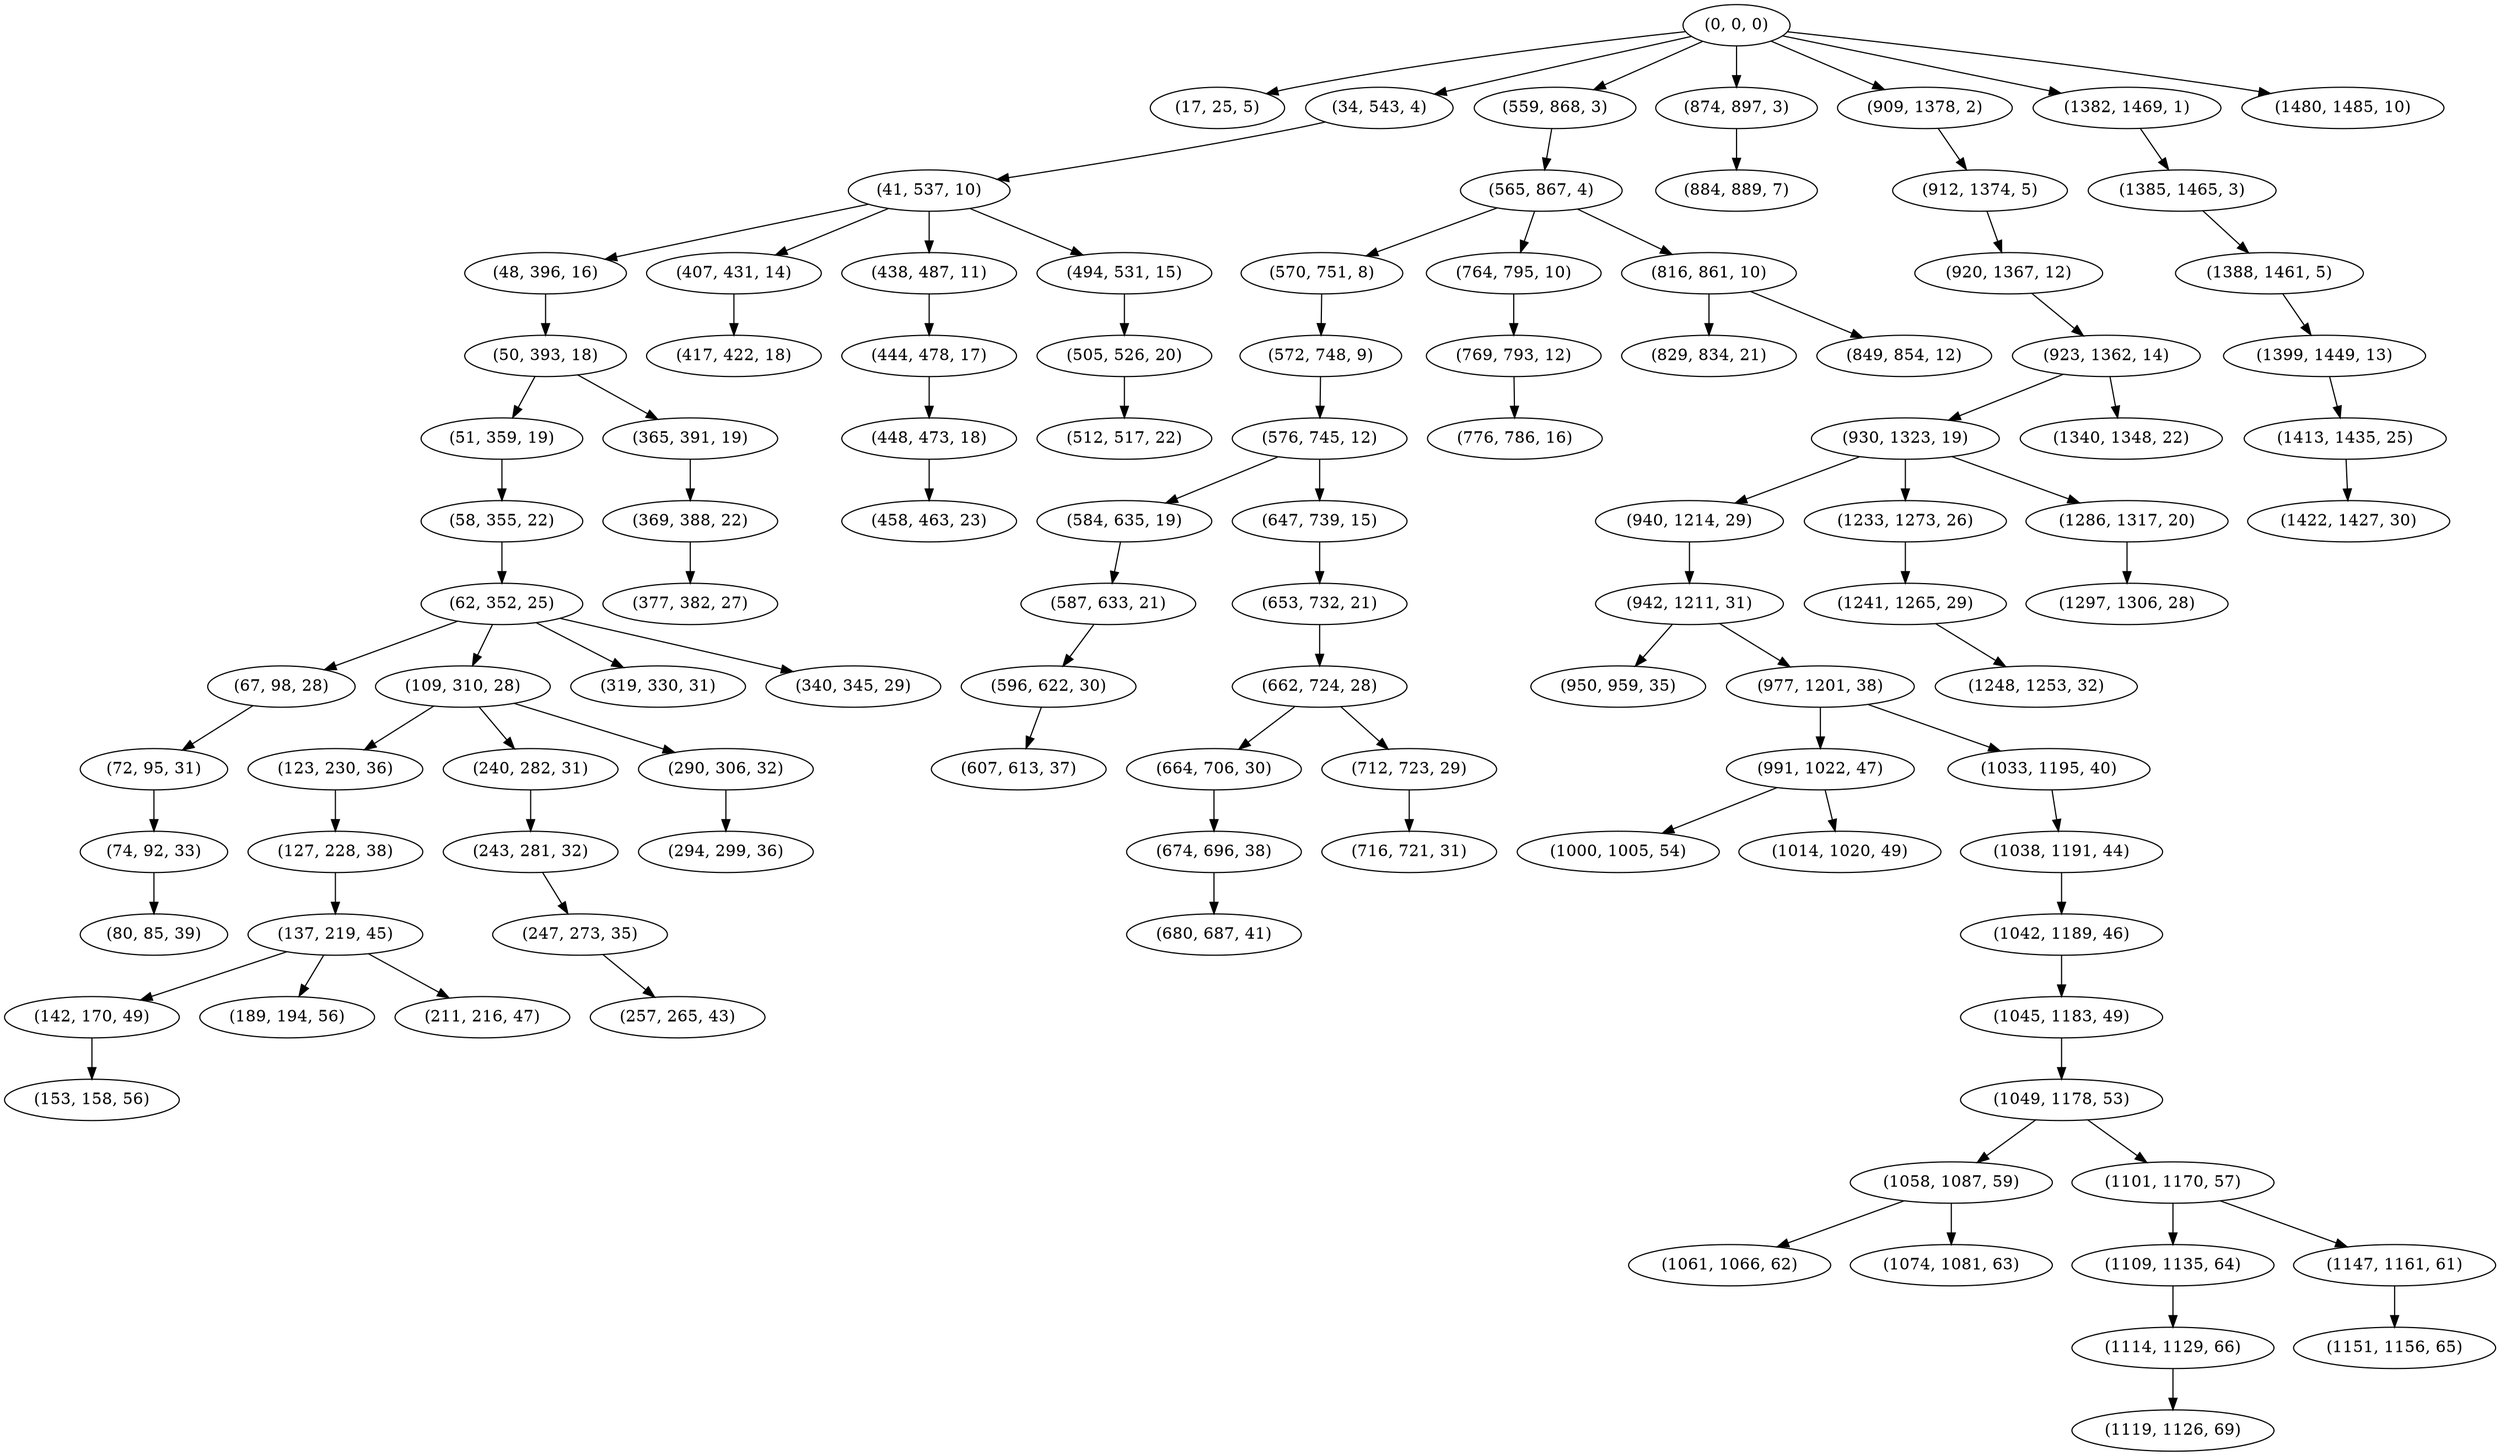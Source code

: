 digraph tree {
    "(0, 0, 0)";
    "(17, 25, 5)";
    "(34, 543, 4)";
    "(41, 537, 10)";
    "(48, 396, 16)";
    "(50, 393, 18)";
    "(51, 359, 19)";
    "(58, 355, 22)";
    "(62, 352, 25)";
    "(67, 98, 28)";
    "(72, 95, 31)";
    "(74, 92, 33)";
    "(80, 85, 39)";
    "(109, 310, 28)";
    "(123, 230, 36)";
    "(127, 228, 38)";
    "(137, 219, 45)";
    "(142, 170, 49)";
    "(153, 158, 56)";
    "(189, 194, 56)";
    "(211, 216, 47)";
    "(240, 282, 31)";
    "(243, 281, 32)";
    "(247, 273, 35)";
    "(257, 265, 43)";
    "(290, 306, 32)";
    "(294, 299, 36)";
    "(319, 330, 31)";
    "(340, 345, 29)";
    "(365, 391, 19)";
    "(369, 388, 22)";
    "(377, 382, 27)";
    "(407, 431, 14)";
    "(417, 422, 18)";
    "(438, 487, 11)";
    "(444, 478, 17)";
    "(448, 473, 18)";
    "(458, 463, 23)";
    "(494, 531, 15)";
    "(505, 526, 20)";
    "(512, 517, 22)";
    "(559, 868, 3)";
    "(565, 867, 4)";
    "(570, 751, 8)";
    "(572, 748, 9)";
    "(576, 745, 12)";
    "(584, 635, 19)";
    "(587, 633, 21)";
    "(596, 622, 30)";
    "(607, 613, 37)";
    "(647, 739, 15)";
    "(653, 732, 21)";
    "(662, 724, 28)";
    "(664, 706, 30)";
    "(674, 696, 38)";
    "(680, 687, 41)";
    "(712, 723, 29)";
    "(716, 721, 31)";
    "(764, 795, 10)";
    "(769, 793, 12)";
    "(776, 786, 16)";
    "(816, 861, 10)";
    "(829, 834, 21)";
    "(849, 854, 12)";
    "(874, 897, 3)";
    "(884, 889, 7)";
    "(909, 1378, 2)";
    "(912, 1374, 5)";
    "(920, 1367, 12)";
    "(923, 1362, 14)";
    "(930, 1323, 19)";
    "(940, 1214, 29)";
    "(942, 1211, 31)";
    "(950, 959, 35)";
    "(977, 1201, 38)";
    "(991, 1022, 47)";
    "(1000, 1005, 54)";
    "(1014, 1020, 49)";
    "(1033, 1195, 40)";
    "(1038, 1191, 44)";
    "(1042, 1189, 46)";
    "(1045, 1183, 49)";
    "(1049, 1178, 53)";
    "(1058, 1087, 59)";
    "(1061, 1066, 62)";
    "(1074, 1081, 63)";
    "(1101, 1170, 57)";
    "(1109, 1135, 64)";
    "(1114, 1129, 66)";
    "(1119, 1126, 69)";
    "(1147, 1161, 61)";
    "(1151, 1156, 65)";
    "(1233, 1273, 26)";
    "(1241, 1265, 29)";
    "(1248, 1253, 32)";
    "(1286, 1317, 20)";
    "(1297, 1306, 28)";
    "(1340, 1348, 22)";
    "(1382, 1469, 1)";
    "(1385, 1465, 3)";
    "(1388, 1461, 5)";
    "(1399, 1449, 13)";
    "(1413, 1435, 25)";
    "(1422, 1427, 30)";
    "(1480, 1485, 10)";
    "(0, 0, 0)" -> "(17, 25, 5)";
    "(0, 0, 0)" -> "(34, 543, 4)";
    "(0, 0, 0)" -> "(559, 868, 3)";
    "(0, 0, 0)" -> "(874, 897, 3)";
    "(0, 0, 0)" -> "(909, 1378, 2)";
    "(0, 0, 0)" -> "(1382, 1469, 1)";
    "(0, 0, 0)" -> "(1480, 1485, 10)";
    "(34, 543, 4)" -> "(41, 537, 10)";
    "(41, 537, 10)" -> "(48, 396, 16)";
    "(41, 537, 10)" -> "(407, 431, 14)";
    "(41, 537, 10)" -> "(438, 487, 11)";
    "(41, 537, 10)" -> "(494, 531, 15)";
    "(48, 396, 16)" -> "(50, 393, 18)";
    "(50, 393, 18)" -> "(51, 359, 19)";
    "(50, 393, 18)" -> "(365, 391, 19)";
    "(51, 359, 19)" -> "(58, 355, 22)";
    "(58, 355, 22)" -> "(62, 352, 25)";
    "(62, 352, 25)" -> "(67, 98, 28)";
    "(62, 352, 25)" -> "(109, 310, 28)";
    "(62, 352, 25)" -> "(319, 330, 31)";
    "(62, 352, 25)" -> "(340, 345, 29)";
    "(67, 98, 28)" -> "(72, 95, 31)";
    "(72, 95, 31)" -> "(74, 92, 33)";
    "(74, 92, 33)" -> "(80, 85, 39)";
    "(109, 310, 28)" -> "(123, 230, 36)";
    "(109, 310, 28)" -> "(240, 282, 31)";
    "(109, 310, 28)" -> "(290, 306, 32)";
    "(123, 230, 36)" -> "(127, 228, 38)";
    "(127, 228, 38)" -> "(137, 219, 45)";
    "(137, 219, 45)" -> "(142, 170, 49)";
    "(137, 219, 45)" -> "(189, 194, 56)";
    "(137, 219, 45)" -> "(211, 216, 47)";
    "(142, 170, 49)" -> "(153, 158, 56)";
    "(240, 282, 31)" -> "(243, 281, 32)";
    "(243, 281, 32)" -> "(247, 273, 35)";
    "(247, 273, 35)" -> "(257, 265, 43)";
    "(290, 306, 32)" -> "(294, 299, 36)";
    "(365, 391, 19)" -> "(369, 388, 22)";
    "(369, 388, 22)" -> "(377, 382, 27)";
    "(407, 431, 14)" -> "(417, 422, 18)";
    "(438, 487, 11)" -> "(444, 478, 17)";
    "(444, 478, 17)" -> "(448, 473, 18)";
    "(448, 473, 18)" -> "(458, 463, 23)";
    "(494, 531, 15)" -> "(505, 526, 20)";
    "(505, 526, 20)" -> "(512, 517, 22)";
    "(559, 868, 3)" -> "(565, 867, 4)";
    "(565, 867, 4)" -> "(570, 751, 8)";
    "(565, 867, 4)" -> "(764, 795, 10)";
    "(565, 867, 4)" -> "(816, 861, 10)";
    "(570, 751, 8)" -> "(572, 748, 9)";
    "(572, 748, 9)" -> "(576, 745, 12)";
    "(576, 745, 12)" -> "(584, 635, 19)";
    "(576, 745, 12)" -> "(647, 739, 15)";
    "(584, 635, 19)" -> "(587, 633, 21)";
    "(587, 633, 21)" -> "(596, 622, 30)";
    "(596, 622, 30)" -> "(607, 613, 37)";
    "(647, 739, 15)" -> "(653, 732, 21)";
    "(653, 732, 21)" -> "(662, 724, 28)";
    "(662, 724, 28)" -> "(664, 706, 30)";
    "(662, 724, 28)" -> "(712, 723, 29)";
    "(664, 706, 30)" -> "(674, 696, 38)";
    "(674, 696, 38)" -> "(680, 687, 41)";
    "(712, 723, 29)" -> "(716, 721, 31)";
    "(764, 795, 10)" -> "(769, 793, 12)";
    "(769, 793, 12)" -> "(776, 786, 16)";
    "(816, 861, 10)" -> "(829, 834, 21)";
    "(816, 861, 10)" -> "(849, 854, 12)";
    "(874, 897, 3)" -> "(884, 889, 7)";
    "(909, 1378, 2)" -> "(912, 1374, 5)";
    "(912, 1374, 5)" -> "(920, 1367, 12)";
    "(920, 1367, 12)" -> "(923, 1362, 14)";
    "(923, 1362, 14)" -> "(930, 1323, 19)";
    "(923, 1362, 14)" -> "(1340, 1348, 22)";
    "(930, 1323, 19)" -> "(940, 1214, 29)";
    "(930, 1323, 19)" -> "(1233, 1273, 26)";
    "(930, 1323, 19)" -> "(1286, 1317, 20)";
    "(940, 1214, 29)" -> "(942, 1211, 31)";
    "(942, 1211, 31)" -> "(950, 959, 35)";
    "(942, 1211, 31)" -> "(977, 1201, 38)";
    "(977, 1201, 38)" -> "(991, 1022, 47)";
    "(977, 1201, 38)" -> "(1033, 1195, 40)";
    "(991, 1022, 47)" -> "(1000, 1005, 54)";
    "(991, 1022, 47)" -> "(1014, 1020, 49)";
    "(1033, 1195, 40)" -> "(1038, 1191, 44)";
    "(1038, 1191, 44)" -> "(1042, 1189, 46)";
    "(1042, 1189, 46)" -> "(1045, 1183, 49)";
    "(1045, 1183, 49)" -> "(1049, 1178, 53)";
    "(1049, 1178, 53)" -> "(1058, 1087, 59)";
    "(1049, 1178, 53)" -> "(1101, 1170, 57)";
    "(1058, 1087, 59)" -> "(1061, 1066, 62)";
    "(1058, 1087, 59)" -> "(1074, 1081, 63)";
    "(1101, 1170, 57)" -> "(1109, 1135, 64)";
    "(1101, 1170, 57)" -> "(1147, 1161, 61)";
    "(1109, 1135, 64)" -> "(1114, 1129, 66)";
    "(1114, 1129, 66)" -> "(1119, 1126, 69)";
    "(1147, 1161, 61)" -> "(1151, 1156, 65)";
    "(1233, 1273, 26)" -> "(1241, 1265, 29)";
    "(1241, 1265, 29)" -> "(1248, 1253, 32)";
    "(1286, 1317, 20)" -> "(1297, 1306, 28)";
    "(1382, 1469, 1)" -> "(1385, 1465, 3)";
    "(1385, 1465, 3)" -> "(1388, 1461, 5)";
    "(1388, 1461, 5)" -> "(1399, 1449, 13)";
    "(1399, 1449, 13)" -> "(1413, 1435, 25)";
    "(1413, 1435, 25)" -> "(1422, 1427, 30)";
}
